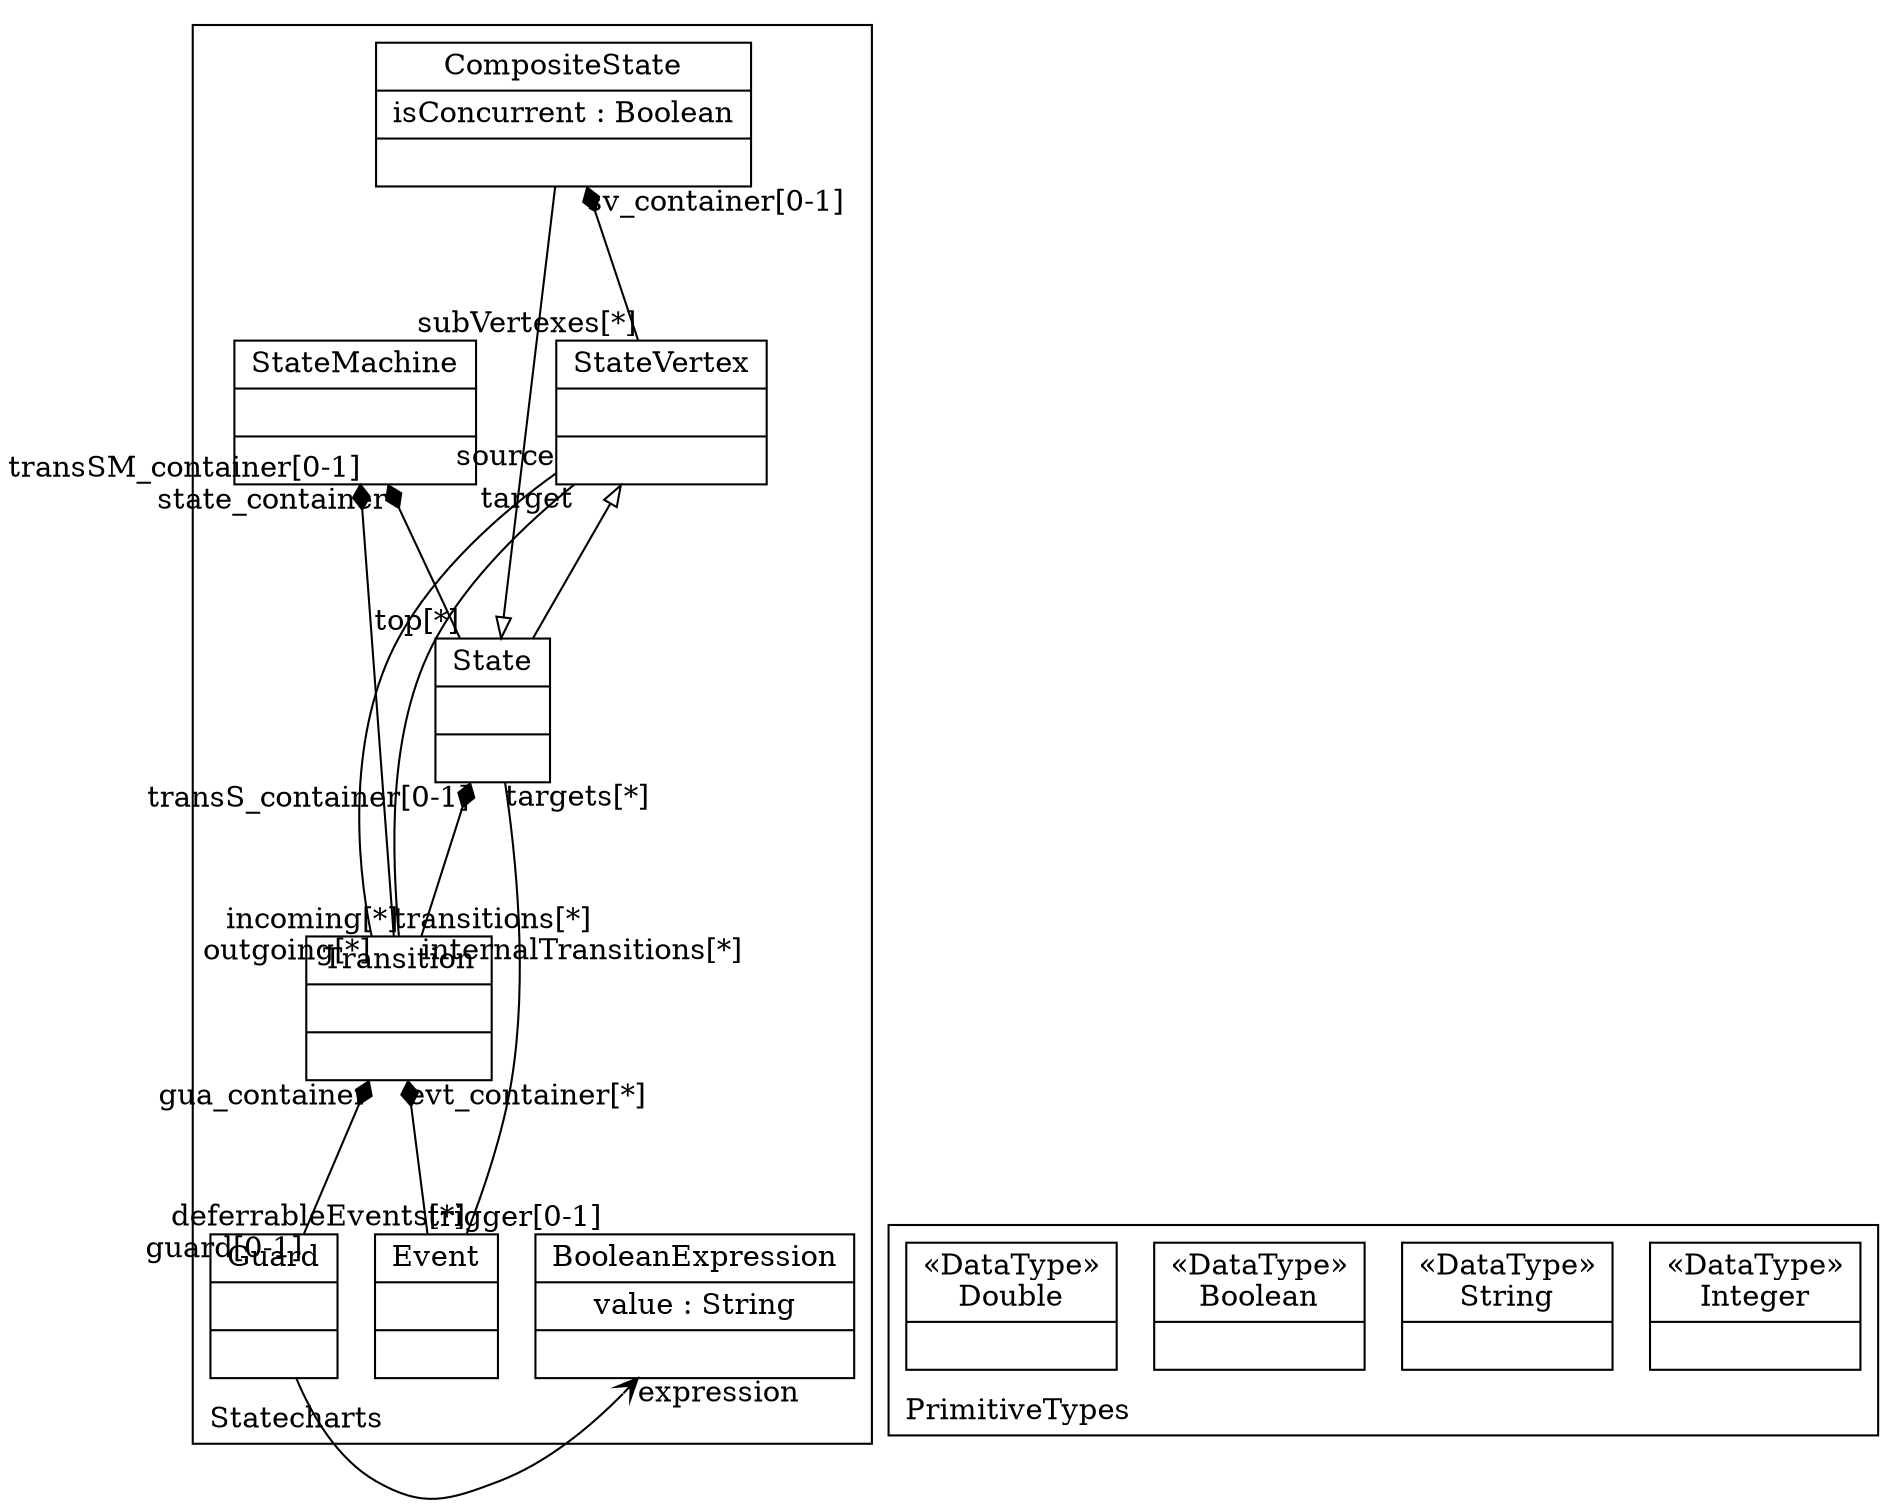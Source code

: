 digraph "KM3 Model in DOT" {
graph[rankdir=BT,labeljust=l,labelloc=t,nodeSep=0.75,compound=true];
 subgraph "cluster_Statecharts"{
labelloc=t
color=black
label=Statecharts
 node[shape=record];
BooleanExpression[label="{BooleanExpression|value : String| }"]
;
 node[shape=record];
StateMachine[label="{StateMachine| | }"]
;
 node[shape=record];
State[label="{State| | }"]
 State->StateMachine[arrowhead=diamond,arrowtail=none,headlabel="state_container",taillabel="top[*]",group=StateMachine,minlen=2,constraint=true,]
 State->Event[arrowhead=none,arrowtail=none,headlabel="deferrableEvents[*]",taillabel="targets[*]",group=Event,minlen=2,constraint=false,]
 State->StateVertex[arrowhead=onormal,group=StateVertex,minlen=2,constraint=true,]
;
 node[shape=record];
CompositeState[label="{CompositeState|isConcurrent : Boolean| }"]
 CompositeState->State[arrowhead=onormal,group=State,minlen=2,constraint=true,]
;
 node[shape=record];
Transition[label="{Transition| | }"]
 Transition->StateMachine[arrowhead=diamond,arrowtail=none,headlabel="transSM_container[0-1]",taillabel="transitions[*]",group=StateMachine,minlen=2,constraint=true,]
 Transition->State[arrowhead=diamond,arrowtail=none,headlabel="transS_container[0-1]",taillabel="internalTransitions[*]",group=State,minlen=2,constraint=true,]
 Transition->StateVertex[arrowhead=none,arrowtail=none,headlabel="source",taillabel="outgoing[*]",group=StateVertex,minlen=2,constraint=false,]
;
 node[shape=record];
StateVertex[label="{StateVertex| | }"]
 StateVertex->CompositeState[arrowhead=diamond,arrowtail=none,headlabel="sv_container[0-1]",taillabel="subVertexes[*]",group=CompositeState,minlen=2,constraint=true,]
 StateVertex->Transition[arrowhead=none,arrowtail=none,headlabel="incoming[*]",taillabel="target",group=Transition,minlen=2,constraint=false,]
;
 node[shape=record];
Guard[label="{Guard| | }"]
 Guard->Transition[arrowhead=diamond,arrowtail=none,headlabel="gua_container",taillabel="guard[0-1]",group=Transition,minlen=2,constraint=true,]
 Guard->BooleanExpression[arrowhead=vee,arrowtail=none,headlabel="expression",group=BooleanExpression,minlen=2,constraint=false,]
;
 node[shape=record];
Event[label="{Event| | }"]
 Event->Transition[arrowhead=diamond,arrowtail=none,headlabel="evt_container[*]",taillabel="trigger[0-1]",group=Transition,minlen=2,constraint=true,]
;

} subgraph "cluster_PrimitiveTypes"{
labelloc=t
color=black
label=PrimitiveTypes
 node[shape=record];
Integer[label="{&#171;DataType&#187;\nInteger|}"]
;
 node[shape=record];
String[label="{&#171;DataType&#187;\nString|}"]
;
 node[shape=record];
Boolean[label="{&#171;DataType&#187;\nBoolean|}"]
;
 node[shape=record];
Double[label="{&#171;DataType&#187;\nDouble|}"]
;

}
}